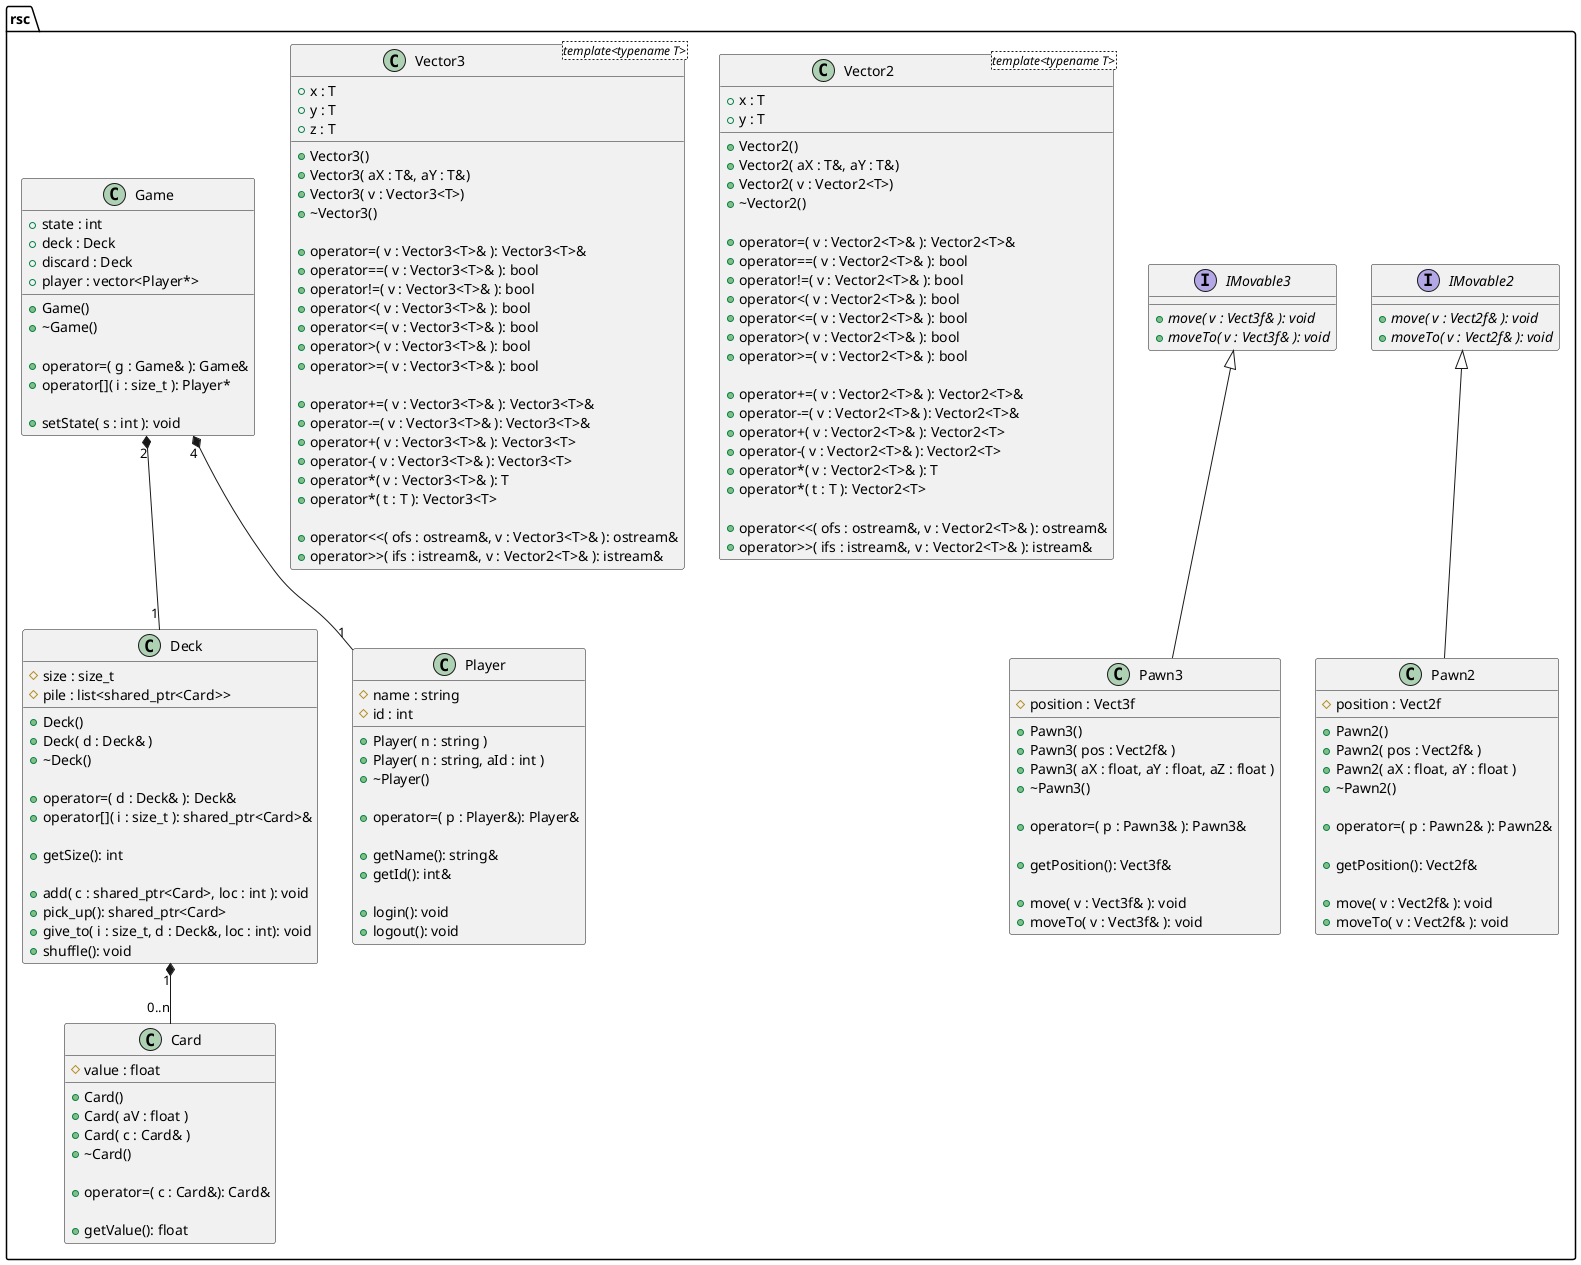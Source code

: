 @startuml UML

set namespaceSeparator ::

interface rsc::IMovable2{
    + {abstract} move( v : Vect2f& ): void
    + {abstract} moveTo( v : Vect2f& ): void
}

interface rsc::IMovable3{
    + {abstract} move( v : Vect3f& ): void
    + {abstract} moveTo( v : Vect3f& ): void
}

class rsc::Vector2<template<typename T>> {
    + x : T
    + y : T 

    + Vector2()
    + Vector2( aX : T&, aY : T&)
    + Vector2( v : Vector2<T>)
    + ~Vector2()

    + operator=( v : Vector2<T>& ): Vector2<T>&
    + operator==( v : Vector2<T>& ): bool
    + operator!=( v : Vector2<T>& ): bool
    + operator<( v : Vector2<T>& ): bool
    + operator<=( v : Vector2<T>& ): bool
    + operator>( v : Vector2<T>& ): bool
    + operator>=( v : Vector2<T>& ): bool

    + operator+=( v : Vector2<T>& ): Vector2<T>&
    + operator-=( v : Vector2<T>& ): Vector2<T>&
    + operator+( v : Vector2<T>& ): Vector2<T>
    + operator-( v : Vector2<T>& ): Vector2<T>
    + operator*( v : Vector2<T>& ): T
    + operator*( t : T ): Vector2<T>

    + operator<<( ofs : ostream&, v : Vector2<T>& ): ostream&
    + operator>>( ifs : istream&, v : Vector2<T>& ): istream&
}

class rsc::Vector3<template<typename T>> {
    + x : T
    + y : T 
    + z : T

    + Vector3()
    + Vector3( aX : T&, aY : T&)
    + Vector3( v : Vector3<T>)
    + ~Vector3()

    + operator=( v : Vector3<T>& ): Vector3<T>&
    + operator==( v : Vector3<T>& ): bool
    + operator!=( v : Vector3<T>& ): bool
    + operator<( v : Vector3<T>& ): bool
    + operator<=( v : Vector3<T>& ): bool
    + operator>( v : Vector3<T>& ): bool
    + operator>=( v : Vector3<T>& ): bool

    + operator+=( v : Vector3<T>& ): Vector3<T>&
    + operator-=( v : Vector3<T>& ): Vector3<T>&
    + operator+( v : Vector3<T>& ): Vector3<T>
    + operator-( v : Vector3<T>& ): Vector3<T>
    + operator*( v : Vector3<T>& ): T
    + operator*( t : T ): Vector3<T>

    + operator<<( ofs : ostream&, v : Vector3<T>& ): ostream&
    + operator>>( ifs : istream&, v : Vector2<T>& ): istream&
}


class rsc::Card
{
    # value : float

    + Card()
    + Card( aV : float )
    + Card( c : Card& )
    + ~Card()

    + operator=( c : Card&): Card&
    
    + getValue(): float
}

class rsc::Deck{
    # size : size_t
    # pile : list<shared_ptr<Card>>

    + Deck()
    + Deck( d : Deck& )
    + ~Deck()

    + operator=( d : Deck& ): Deck&
    + operator[]( i : size_t ): shared_ptr<Card>&

    + getSize(): int

    + add( c : shared_ptr<Card>, loc : int ): void
    + pick_up(): shared_ptr<Card>
    + give_to( i : size_t, d : Deck&, loc : int): void
    + shuffle(): void
}

class rsc::Player{
    # name : string
    # id : int
    
    + Player( n : string )
    + Player( n : string, aId : int )
    + ~Player()

    + operator=( p : Player&): Player&

    + getName(): string&
    + getId(): int&

    + login(): void
    + logout(): void
}

class rsc::Pawn2{
    # position : Vect2f

    + Pawn2()
    + Pawn2( pos : Vect2f& )
    + Pawn2( aX : float, aY : float )
    + ~Pawn2()

    + operator=( p : Pawn2& ): Pawn2&

    + getPosition(): Vect2f&

    + move( v : Vect2f& ): void
    + moveTo( v : Vect2f& ): void
}

class rsc::Pawn3{
    # position : Vect3f

    + Pawn3()
    + Pawn3( pos : Vect2f& )
    + Pawn3( aX : float, aY : float, aZ : float )
    + ~Pawn3()

    + operator=( p : Pawn3& ): Pawn3&

    + getPosition(): Vect3f&

    + move( v : Vect3f& ): void
    + moveTo( v : Vect3f& ): void
}

class rsc::Game{
    + state : int
    + deck : Deck
    + discard : Deck
    + player : vector<Player*>

    + Game()
    + ~Game()

    + operator=( g : Game& ): Game&
    + operator[]( i : size_t ): Player*

    + setState( s : int ): void
}

rsc::IMovable2 <|-- rsc::Pawn2
rsc::IMovable3 <|-- rsc::Pawn3

rsc::Deck "1" *-- "0..n" rsc::Card

rsc::Game "4" *-- "1" rsc::Player
rsc::Game "2" *-- "1" rsc::Deck

@enduml